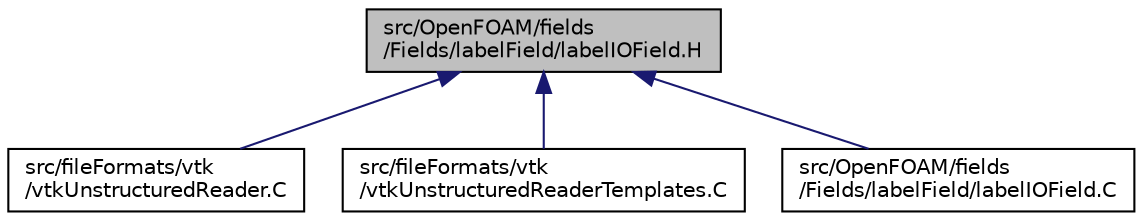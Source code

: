 digraph "src/OpenFOAM/fields/Fields/labelField/labelIOField.H"
{
  bgcolor="transparent";
  edge [fontname="Helvetica",fontsize="10",labelfontname="Helvetica",labelfontsize="10"];
  node [fontname="Helvetica",fontsize="10",shape=record];
  Node126 [label="src/OpenFOAM/fields\l/Fields/labelField/labelIOField.H",height=0.2,width=0.4,color="black", fillcolor="grey75", style="filled", fontcolor="black"];
  Node126 -> Node127 [dir="back",color="midnightblue",fontsize="10",style="solid",fontname="Helvetica"];
  Node127 [label="src/fileFormats/vtk\l/vtkUnstructuredReader.C",height=0.2,width=0.4,color="black",URL="$a01208.html"];
  Node126 -> Node128 [dir="back",color="midnightblue",fontsize="10",style="solid",fontname="Helvetica"];
  Node128 [label="src/fileFormats/vtk\l/vtkUnstructuredReaderTemplates.C",height=0.2,width=0.4,color="black",URL="$a01214.html"];
  Node126 -> Node129 [dir="back",color="midnightblue",fontsize="10",style="solid",fontname="Helvetica"];
  Node129 [label="src/OpenFOAM/fields\l/Fields/labelField/labelIOField.C",height=0.2,width=0.4,color="black",URL="$a10337.html",tooltip="labelField with IO. "];
}
